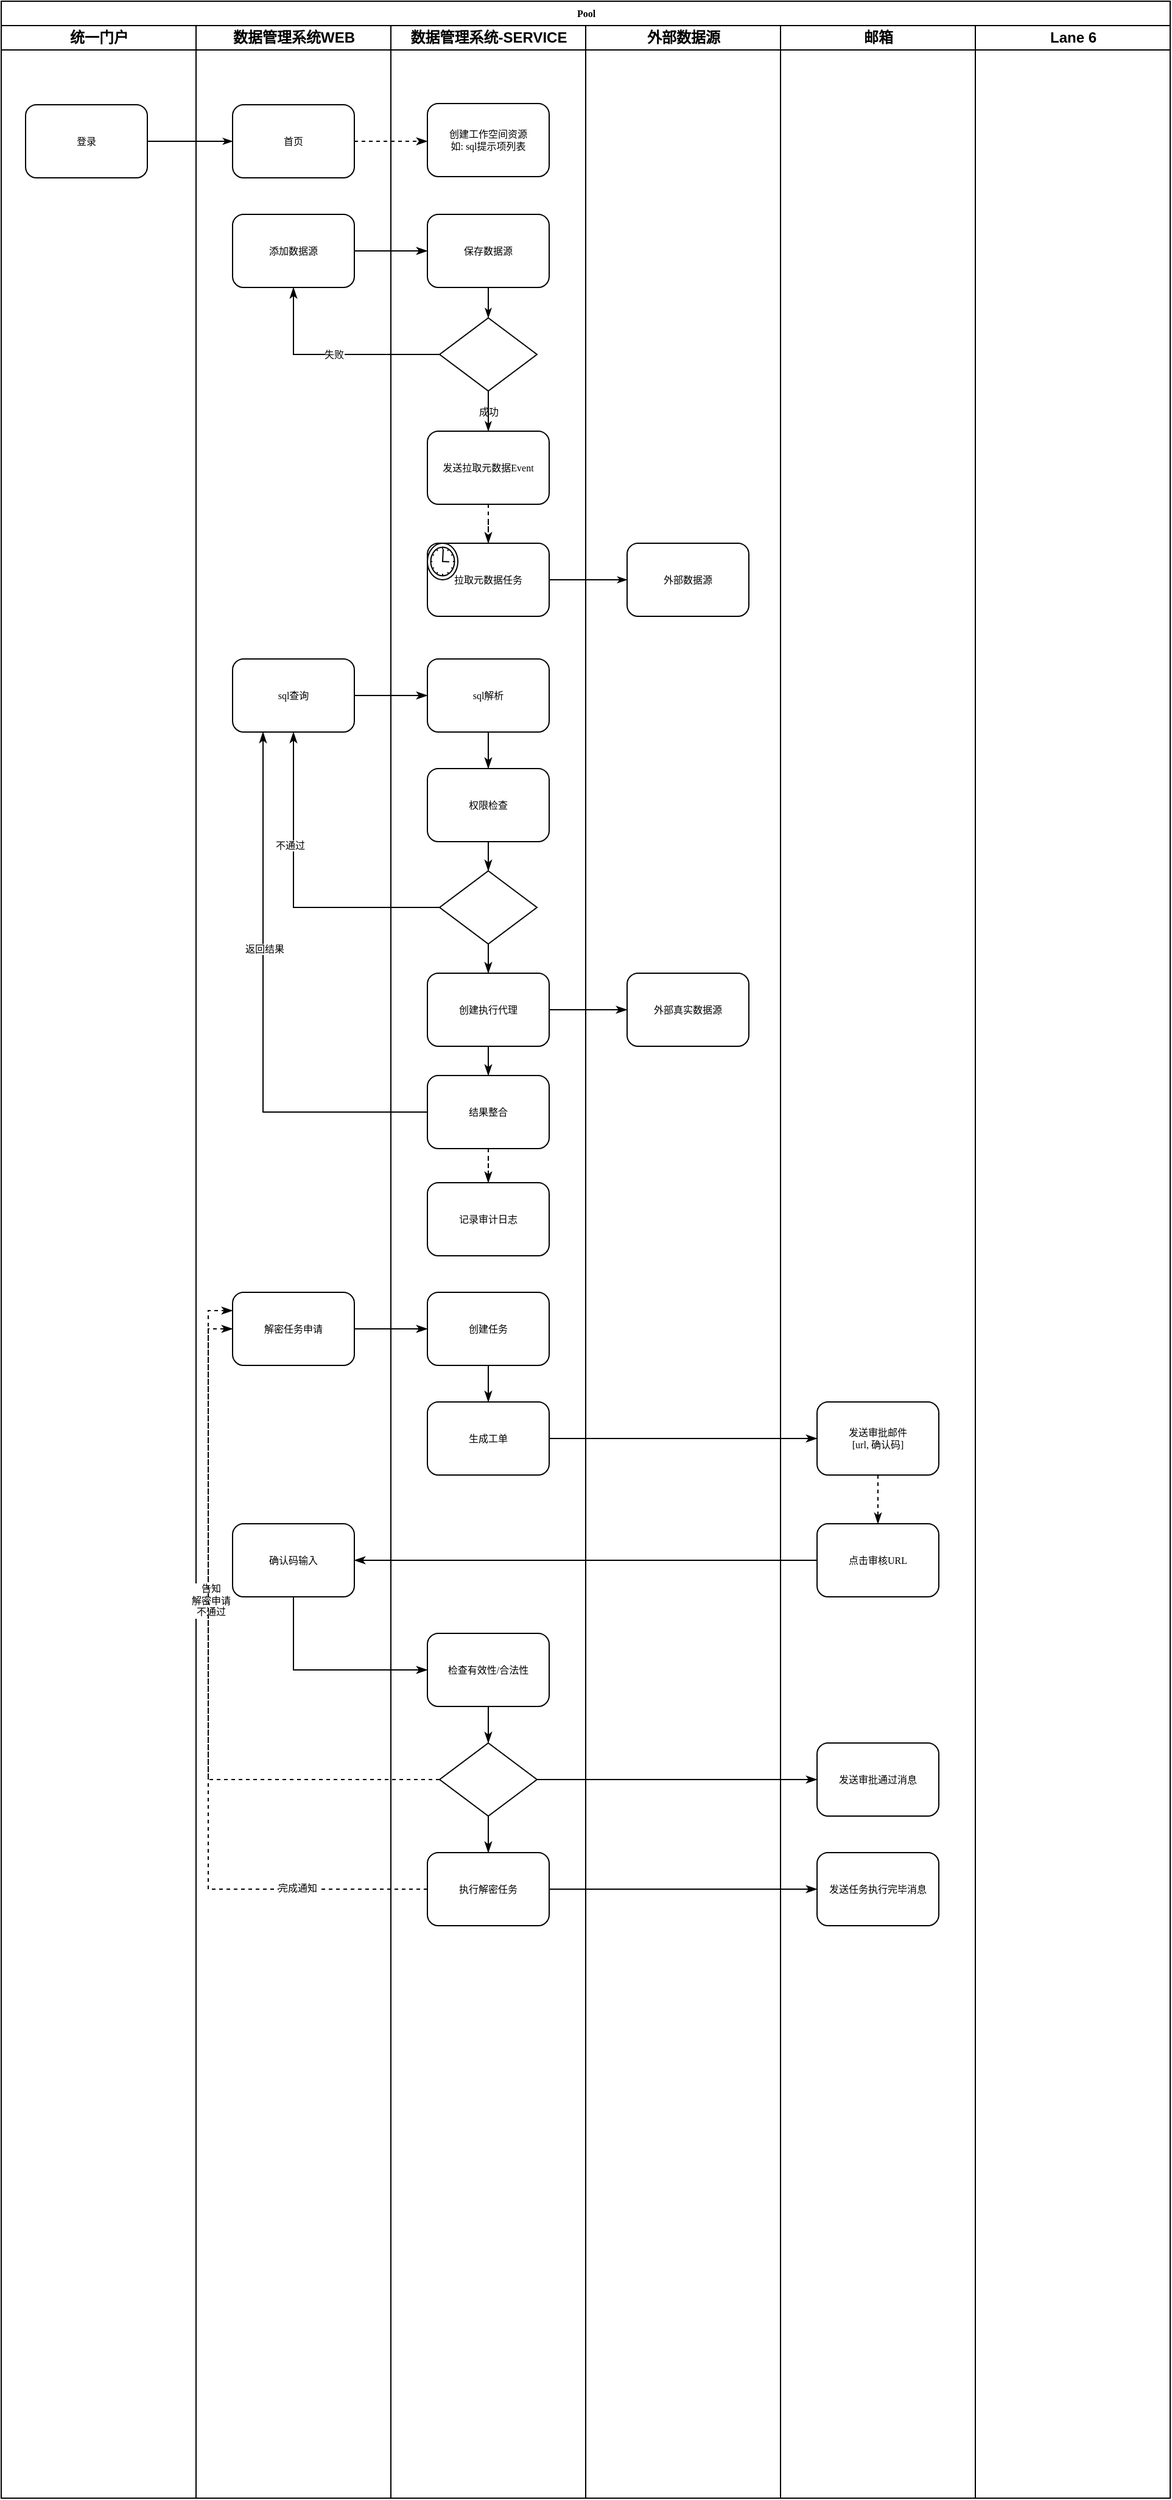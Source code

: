 <mxfile version="12.2.9" type="github" pages="1">
  <diagram name="Page-1" id="74e2e168-ea6b-b213-b513-2b3c1d86103e">
    <mxGraphModel dx="1021" dy="482" grid="1" gridSize="10" guides="1" tooltips="1" connect="1" arrows="1" fold="1" page="1" pageScale="1" pageWidth="1100" pageHeight="850" background="#ffffff" math="0" shadow="0">
      <root>
        <mxCell id="0"/>
        <mxCell id="1" parent="0"/>
        <mxCell id="77e6c97f196da883-1" value="Pool" style="swimlane;html=1;childLayout=stackLayout;startSize=20;rounded=0;shadow=0;labelBackgroundColor=none;strokeWidth=1;fontFamily=Verdana;fontSize=8;align=center;" parent="1" vertex="1">
          <mxGeometry x="70" y="40" width="960" height="2050" as="geometry"/>
        </mxCell>
        <mxCell id="77e6c97f196da883-2" value="统一门户" style="swimlane;html=1;startSize=20;" parent="77e6c97f196da883-1" vertex="1">
          <mxGeometry y="20" width="160" height="2030" as="geometry"/>
        </mxCell>
        <mxCell id="77e6c97f196da883-8" value="登录" style="rounded=1;whiteSpace=wrap;html=1;shadow=0;labelBackgroundColor=none;strokeWidth=1;fontFamily=Verdana;fontSize=8;align=center;" parent="77e6c97f196da883-2" vertex="1">
          <mxGeometry x="20" y="65" width="100" height="60" as="geometry"/>
        </mxCell>
        <mxCell id="77e6c97f196da883-26" style="edgeStyle=orthogonalEdgeStyle;rounded=1;html=1;labelBackgroundColor=none;startArrow=none;startFill=0;startSize=5;endArrow=classicThin;endFill=1;endSize=5;jettySize=auto;orthogonalLoop=1;strokeWidth=1;fontFamily=Verdana;fontSize=8" parent="77e6c97f196da883-1" source="77e6c97f196da883-8" target="77e6c97f196da883-11" edge="1">
          <mxGeometry relative="1" as="geometry"/>
        </mxCell>
        <mxCell id="107ba76e4e335f99-1" style="edgeStyle=orthogonalEdgeStyle;rounded=1;html=1;labelBackgroundColor=none;startArrow=none;startFill=0;startSize=5;endArrow=classicThin;endFill=1;endSize=5;jettySize=auto;orthogonalLoop=1;strokeWidth=1;fontFamily=Verdana;fontSize=8" parent="77e6c97f196da883-1" source="77e6c97f196da883-17" target="77e6c97f196da883-18" edge="1">
          <mxGeometry relative="1" as="geometry"/>
        </mxCell>
        <mxCell id="77e6c97f196da883-3" value="数据管理系统WEB" style="swimlane;html=1;startSize=20;" parent="77e6c97f196da883-1" vertex="1">
          <mxGeometry x="160" y="20" width="160" height="2030" as="geometry"/>
        </mxCell>
        <mxCell id="77e6c97f196da883-11" value="首页" style="rounded=1;whiteSpace=wrap;html=1;shadow=0;labelBackgroundColor=none;strokeWidth=1;fontFamily=Verdana;fontSize=8;align=center;" parent="77e6c97f196da883-3" vertex="1">
          <mxGeometry x="30" y="65" width="100" height="60" as="geometry"/>
        </mxCell>
        <mxCell id="eJXi0MFFQhLOobJJZis1-4" value="添加数据源" style="rounded=1;whiteSpace=wrap;html=1;shadow=0;labelBackgroundColor=none;strokeWidth=1;fontFamily=Verdana;fontSize=8;align=center;" vertex="1" parent="77e6c97f196da883-3">
          <mxGeometry x="30" y="155" width="100" height="60" as="geometry"/>
        </mxCell>
        <mxCell id="eJXi0MFFQhLOobJJZis1-13" value="sql查询" style="rounded=1;whiteSpace=wrap;html=1;shadow=0;labelBackgroundColor=none;strokeWidth=1;fontFamily=Verdana;fontSize=8;align=center;" vertex="1" parent="77e6c97f196da883-3">
          <mxGeometry x="30" y="520" width="100" height="60" as="geometry"/>
        </mxCell>
        <mxCell id="eJXi0MFFQhLOobJJZis1-32" value="解密任务申请" style="rounded=1;whiteSpace=wrap;html=1;shadow=0;labelBackgroundColor=none;strokeWidth=1;fontFamily=Verdana;fontSize=8;align=center;" vertex="1" parent="77e6c97f196da883-3">
          <mxGeometry x="30" y="1040" width="100" height="60" as="geometry"/>
        </mxCell>
        <mxCell id="eJXi0MFFQhLOobJJZis1-45" value="确认码输入" style="rounded=1;whiteSpace=wrap;html=1;shadow=0;labelBackgroundColor=none;strokeWidth=1;fontFamily=Verdana;fontSize=8;align=center;" vertex="1" parent="77e6c97f196da883-3">
          <mxGeometry x="30" y="1230" width="100" height="60" as="geometry"/>
        </mxCell>
        <mxCell id="77e6c97f196da883-4" value="数据管理系统-SERVICE" style="swimlane;html=1;startSize=20;" parent="77e6c97f196da883-1" vertex="1">
          <mxGeometry x="320" y="20" width="160" height="2030" as="geometry"/>
        </mxCell>
        <mxCell id="77e6c97f196da883-12" value="保存数据源" style="rounded=1;whiteSpace=wrap;html=1;shadow=0;labelBackgroundColor=none;strokeWidth=1;fontFamily=Verdana;fontSize=8;align=center;" parent="77e6c97f196da883-4" vertex="1">
          <mxGeometry x="30" y="155" width="100" height="60" as="geometry"/>
        </mxCell>
        <mxCell id="77e6c97f196da883-13" value="" style="rhombus;whiteSpace=wrap;html=1;rounded=0;shadow=0;labelBackgroundColor=none;strokeWidth=1;fontFamily=Verdana;fontSize=8;align=center;" parent="77e6c97f196da883-4" vertex="1">
          <mxGeometry x="40" y="240" width="80" height="60" as="geometry"/>
        </mxCell>
        <mxCell id="77e6c97f196da883-29" style="edgeStyle=orthogonalEdgeStyle;rounded=1;html=1;labelBackgroundColor=none;startArrow=none;startFill=0;startSize=5;endArrow=classicThin;endFill=1;endSize=5;jettySize=auto;orthogonalLoop=1;strokeWidth=1;fontFamily=Verdana;fontSize=8" parent="77e6c97f196da883-4" source="77e6c97f196da883-12" target="77e6c97f196da883-13" edge="1">
          <mxGeometry relative="1" as="geometry"/>
        </mxCell>
        <mxCell id="eJXi0MFFQhLOobJJZis1-3" value="创建工作空间资源&lt;br&gt;如: sql提示项列表" style="rounded=1;whiteSpace=wrap;html=1;shadow=0;labelBackgroundColor=none;strokeWidth=1;fontFamily=Verdana;fontSize=8;align=center;" vertex="1" parent="77e6c97f196da883-4">
          <mxGeometry x="30" y="64" width="100" height="60" as="geometry"/>
        </mxCell>
        <mxCell id="eJXi0MFFQhLOobJJZis1-8" value="" style="edgeStyle=orthogonalEdgeStyle;rounded=0;orthogonalLoop=1;jettySize=auto;html=1;endArrow=classicThin;endFill=1;fontSize=8;dashed=1;" edge="1" parent="77e6c97f196da883-4" source="77e6c97f196da883-15" target="77e6c97f196da883-17">
          <mxGeometry relative="1" as="geometry"/>
        </mxCell>
        <mxCell id="77e6c97f196da883-15" value="发送拉取元数据Event" style="rounded=1;whiteSpace=wrap;html=1;shadow=0;labelBackgroundColor=none;strokeWidth=1;fontFamily=Verdana;fontSize=8;align=center;" parent="77e6c97f196da883-4" vertex="1">
          <mxGeometry x="30" y="333" width="100" height="60" as="geometry"/>
        </mxCell>
        <mxCell id="77e6c97f196da883-33" value="成功" style="edgeStyle=orthogonalEdgeStyle;rounded=1;html=1;labelBackgroundColor=none;startArrow=none;startFill=0;startSize=5;endArrow=classicThin;endFill=1;endSize=5;jettySize=auto;orthogonalLoop=1;strokeWidth=1;fontFamily=Verdana;fontSize=8" parent="77e6c97f196da883-4" source="77e6c97f196da883-13" target="77e6c97f196da883-15" edge="1">
          <mxGeometry relative="1" as="geometry"/>
        </mxCell>
        <mxCell id="eJXi0MFFQhLOobJJZis1-11" value="" style="group" vertex="1" connectable="0" parent="77e6c97f196da883-4">
          <mxGeometry x="30" y="425" width="100" height="60" as="geometry"/>
        </mxCell>
        <mxCell id="77e6c97f196da883-17" value="拉取元数据任务" style="rounded=1;whiteSpace=wrap;html=1;shadow=0;labelBackgroundColor=none;strokeWidth=1;fontFamily=Verdana;fontSize=8;align=center;" parent="eJXi0MFFQhLOobJJZis1-11" vertex="1">
          <mxGeometry width="100" height="60" as="geometry"/>
        </mxCell>
        <mxCell id="eJXi0MFFQhLOobJJZis1-10" value="" style="shape=mxgraph.bpmn.shape;html=1;verticalLabelPosition=bottom;labelBackgroundColor=#ffffff;verticalAlign=top;align=center;perimeter=ellipsePerimeter;outlineConnect=0;outline=standard;symbol=timer;fontSize=8;" vertex="1" parent="eJXi0MFFQhLOobJJZis1-11">
          <mxGeometry width="25" height="30" as="geometry"/>
        </mxCell>
        <mxCell id="eJXi0MFFQhLOobJJZis1-17" value="" style="edgeStyle=orthogonalEdgeStyle;rounded=0;orthogonalLoop=1;jettySize=auto;html=1;endArrow=classicThin;endFill=1;fontSize=8;" edge="1" parent="77e6c97f196da883-4" source="77e6c97f196da883-19" target="eJXi0MFFQhLOobJJZis1-16">
          <mxGeometry relative="1" as="geometry"/>
        </mxCell>
        <mxCell id="77e6c97f196da883-19" value="sql解析" style="rounded=1;whiteSpace=wrap;html=1;shadow=0;labelBackgroundColor=none;strokeWidth=1;fontFamily=Verdana;fontSize=8;align=center;" parent="77e6c97f196da883-4" vertex="1">
          <mxGeometry x="30" y="520" width="100" height="60" as="geometry"/>
        </mxCell>
        <mxCell id="eJXi0MFFQhLOobJJZis1-22" value="" style="edgeStyle=orthogonalEdgeStyle;rounded=0;orthogonalLoop=1;jettySize=auto;html=1;endArrow=classicThin;endFill=1;fontSize=8;" edge="1" parent="77e6c97f196da883-4" source="eJXi0MFFQhLOobJJZis1-15" target="eJXi0MFFQhLOobJJZis1-21">
          <mxGeometry relative="1" as="geometry"/>
        </mxCell>
        <mxCell id="eJXi0MFFQhLOobJJZis1-15" value="" style="rhombus;whiteSpace=wrap;html=1;rounded=0;shadow=0;labelBackgroundColor=none;strokeWidth=1;fontFamily=Verdana;fontSize=8;align=center;" vertex="1" parent="77e6c97f196da883-4">
          <mxGeometry x="40" y="694" width="80" height="60" as="geometry"/>
        </mxCell>
        <mxCell id="eJXi0MFFQhLOobJJZis1-18" value="" style="edgeStyle=orthogonalEdgeStyle;rounded=0;orthogonalLoop=1;jettySize=auto;html=1;endArrow=classicThin;endFill=1;fontSize=8;" edge="1" parent="77e6c97f196da883-4" source="eJXi0MFFQhLOobJJZis1-16" target="eJXi0MFFQhLOobJJZis1-15">
          <mxGeometry relative="1" as="geometry"/>
        </mxCell>
        <mxCell id="eJXi0MFFQhLOobJJZis1-16" value="权限检查" style="rounded=1;whiteSpace=wrap;html=1;shadow=0;labelBackgroundColor=none;strokeWidth=1;fontFamily=Verdana;fontSize=8;align=center;" vertex="1" parent="77e6c97f196da883-4">
          <mxGeometry x="30" y="610" width="100" height="60" as="geometry"/>
        </mxCell>
        <mxCell id="eJXi0MFFQhLOobJJZis1-26" value="" style="edgeStyle=orthogonalEdgeStyle;rounded=0;orthogonalLoop=1;jettySize=auto;html=1;endArrow=classicThin;endFill=1;fontSize=8;" edge="1" parent="77e6c97f196da883-4" source="eJXi0MFFQhLOobJJZis1-21" target="eJXi0MFFQhLOobJJZis1-25">
          <mxGeometry relative="1" as="geometry"/>
        </mxCell>
        <mxCell id="eJXi0MFFQhLOobJJZis1-21" value="创建执行代理" style="rounded=1;whiteSpace=wrap;html=1;shadow=0;labelBackgroundColor=none;strokeWidth=1;fontFamily=Verdana;fontSize=8;align=center;" vertex="1" parent="77e6c97f196da883-4">
          <mxGeometry x="30" y="778" width="100" height="60" as="geometry"/>
        </mxCell>
        <mxCell id="eJXi0MFFQhLOobJJZis1-30" value="" style="edgeStyle=orthogonalEdgeStyle;rounded=0;orthogonalLoop=1;jettySize=auto;html=1;endArrow=classicThin;endFill=1;fontSize=8;dashed=1;" edge="1" parent="77e6c97f196da883-4" source="eJXi0MFFQhLOobJJZis1-25" target="eJXi0MFFQhLOobJJZis1-29">
          <mxGeometry relative="1" as="geometry"/>
        </mxCell>
        <mxCell id="eJXi0MFFQhLOobJJZis1-25" value="结果整合" style="rounded=1;whiteSpace=wrap;html=1;shadow=0;labelBackgroundColor=none;strokeWidth=1;fontFamily=Verdana;fontSize=8;align=center;" vertex="1" parent="77e6c97f196da883-4">
          <mxGeometry x="30" y="862" width="100" height="60" as="geometry"/>
        </mxCell>
        <mxCell id="eJXi0MFFQhLOobJJZis1-29" value="记录审计日志" style="rounded=1;whiteSpace=wrap;html=1;shadow=0;labelBackgroundColor=none;strokeWidth=1;fontFamily=Verdana;fontSize=8;align=center;" vertex="1" parent="77e6c97f196da883-4">
          <mxGeometry x="30" y="950" width="100" height="60" as="geometry"/>
        </mxCell>
        <mxCell id="eJXi0MFFQhLOobJJZis1-39" value="" style="edgeStyle=orthogonalEdgeStyle;rounded=0;orthogonalLoop=1;jettySize=auto;html=1;endArrow=classicThin;endFill=1;fontSize=8;" edge="1" parent="77e6c97f196da883-4" source="eJXi0MFFQhLOobJJZis1-36" target="eJXi0MFFQhLOobJJZis1-38">
          <mxGeometry relative="1" as="geometry"/>
        </mxCell>
        <mxCell id="eJXi0MFFQhLOobJJZis1-36" value="创建任务" style="rounded=1;whiteSpace=wrap;html=1;shadow=0;labelBackgroundColor=none;strokeWidth=1;fontFamily=Verdana;fontSize=8;align=center;" vertex="1" parent="77e6c97f196da883-4">
          <mxGeometry x="30" y="1040" width="100" height="60" as="geometry"/>
        </mxCell>
        <mxCell id="eJXi0MFFQhLOobJJZis1-38" value="生成工单" style="rounded=1;whiteSpace=wrap;html=1;shadow=0;labelBackgroundColor=none;strokeWidth=1;fontFamily=Verdana;fontSize=8;align=center;" vertex="1" parent="77e6c97f196da883-4">
          <mxGeometry x="30" y="1130" width="100" height="60" as="geometry"/>
        </mxCell>
        <mxCell id="eJXi0MFFQhLOobJJZis1-50" value="" style="edgeStyle=orthogonalEdgeStyle;rounded=0;orthogonalLoop=1;jettySize=auto;html=1;endArrow=classicThin;endFill=1;fontSize=8;" edge="1" parent="77e6c97f196da883-4" source="eJXi0MFFQhLOobJJZis1-47" target="eJXi0MFFQhLOobJJZis1-49">
          <mxGeometry relative="1" as="geometry"/>
        </mxCell>
        <mxCell id="eJXi0MFFQhLOobJJZis1-47" value="检查有效性/合法性" style="rounded=1;whiteSpace=wrap;html=1;shadow=0;labelBackgroundColor=none;strokeWidth=1;fontFamily=Verdana;fontSize=8;align=center;" vertex="1" parent="77e6c97f196da883-4">
          <mxGeometry x="30" y="1320" width="100" height="60" as="geometry"/>
        </mxCell>
        <mxCell id="eJXi0MFFQhLOobJJZis1-60" value="" style="edgeStyle=orthogonalEdgeStyle;rounded=0;orthogonalLoop=1;jettySize=auto;html=1;endArrow=classicThin;endFill=1;fontSize=8;" edge="1" parent="77e6c97f196da883-4" source="eJXi0MFFQhLOobJJZis1-49" target="eJXi0MFFQhLOobJJZis1-59">
          <mxGeometry relative="1" as="geometry"/>
        </mxCell>
        <mxCell id="eJXi0MFFQhLOobJJZis1-49" value="" style="rhombus;whiteSpace=wrap;html=1;rounded=0;shadow=0;labelBackgroundColor=none;strokeWidth=1;fontFamily=Verdana;fontSize=8;align=center;" vertex="1" parent="77e6c97f196da883-4">
          <mxGeometry x="40" y="1410" width="80" height="60" as="geometry"/>
        </mxCell>
        <mxCell id="eJXi0MFFQhLOobJJZis1-59" value="执行解密任务" style="rounded=1;whiteSpace=wrap;html=1;shadow=0;labelBackgroundColor=none;strokeWidth=1;fontFamily=Verdana;fontSize=8;align=center;" vertex="1" parent="77e6c97f196da883-4">
          <mxGeometry x="30" y="1500" width="100" height="60" as="geometry"/>
        </mxCell>
        <mxCell id="77e6c97f196da883-5" value="外部数据源" style="swimlane;html=1;startSize=20;" parent="77e6c97f196da883-1" vertex="1">
          <mxGeometry x="480" y="20" width="160" height="2030" as="geometry"/>
        </mxCell>
        <mxCell id="77e6c97f196da883-18" value="外部数据源" style="rounded=1;whiteSpace=wrap;html=1;shadow=0;labelBackgroundColor=none;strokeWidth=1;fontFamily=Verdana;fontSize=8;align=center;" parent="77e6c97f196da883-5" vertex="1">
          <mxGeometry x="34" y="425" width="100" height="60" as="geometry"/>
        </mxCell>
        <mxCell id="eJXi0MFFQhLOobJJZis1-23" value="外部真实数据源" style="rounded=1;whiteSpace=wrap;html=1;shadow=0;labelBackgroundColor=none;strokeWidth=1;fontFamily=Verdana;fontSize=8;align=center;" vertex="1" parent="77e6c97f196da883-5">
          <mxGeometry x="34" y="778" width="100" height="60" as="geometry"/>
        </mxCell>
        <mxCell id="77e6c97f196da883-6" value="邮箱" style="swimlane;html=1;startSize=20;" parent="77e6c97f196da883-1" vertex="1">
          <mxGeometry x="640" y="20" width="160" height="2030" as="geometry"/>
        </mxCell>
        <mxCell id="eJXi0MFFQhLOobJJZis1-44" value="" style="edgeStyle=orthogonalEdgeStyle;rounded=0;orthogonalLoop=1;jettySize=auto;html=1;endArrow=classicThin;endFill=1;fontSize=8;dashed=1;" edge="1" parent="77e6c97f196da883-6" source="eJXi0MFFQhLOobJJZis1-40" target="eJXi0MFFQhLOobJJZis1-43">
          <mxGeometry relative="1" as="geometry"/>
        </mxCell>
        <mxCell id="eJXi0MFFQhLOobJJZis1-40" value="发送审批邮件&lt;br&gt;[url, 确认码]" style="rounded=1;whiteSpace=wrap;html=1;shadow=0;labelBackgroundColor=none;strokeWidth=1;fontFamily=Verdana;fontSize=8;align=center;" vertex="1" parent="77e6c97f196da883-6">
          <mxGeometry x="30" y="1130" width="100" height="60" as="geometry"/>
        </mxCell>
        <mxCell id="eJXi0MFFQhLOobJJZis1-43" value="点击审核URL" style="rounded=1;whiteSpace=wrap;html=1;shadow=0;labelBackgroundColor=none;strokeWidth=1;fontFamily=Verdana;fontSize=8;align=center;" vertex="1" parent="77e6c97f196da883-6">
          <mxGeometry x="30" y="1230" width="100" height="60" as="geometry"/>
        </mxCell>
        <mxCell id="eJXi0MFFQhLOobJJZis1-63" value="发送审批通过消息" style="rounded=1;whiteSpace=wrap;html=1;shadow=0;labelBackgroundColor=none;strokeWidth=1;fontFamily=Verdana;fontSize=8;align=center;" vertex="1" parent="77e6c97f196da883-6">
          <mxGeometry x="30" y="1410" width="100" height="60" as="geometry"/>
        </mxCell>
        <mxCell id="eJXi0MFFQhLOobJJZis1-65" value="发送任务执行完毕消息" style="rounded=1;whiteSpace=wrap;html=1;shadow=0;labelBackgroundColor=none;strokeWidth=1;fontFamily=Verdana;fontSize=8;align=center;" vertex="1" parent="77e6c97f196da883-6">
          <mxGeometry x="30" y="1500" width="100" height="60" as="geometry"/>
        </mxCell>
        <mxCell id="77e6c97f196da883-7" value="Lane 6" style="swimlane;html=1;startSize=20;" parent="77e6c97f196da883-1" vertex="1">
          <mxGeometry x="800" y="20" width="160" height="2030" as="geometry"/>
        </mxCell>
        <mxCell id="eJXi0MFFQhLOobJJZis1-5" style="edgeStyle=orthogonalEdgeStyle;rounded=0;orthogonalLoop=1;jettySize=auto;html=1;entryX=0;entryY=0.5;entryDx=0;entryDy=0;endArrow=classicThin;endFill=1;fontSize=8;" edge="1" parent="77e6c97f196da883-1" source="eJXi0MFFQhLOobJJZis1-4" target="77e6c97f196da883-12">
          <mxGeometry relative="1" as="geometry"/>
        </mxCell>
        <mxCell id="eJXi0MFFQhLOobJJZis1-6" value="失败" style="edgeStyle=orthogonalEdgeStyle;rounded=0;orthogonalLoop=1;jettySize=auto;html=1;entryX=0.5;entryY=1;entryDx=0;entryDy=0;endArrow=classicThin;endFill=1;fontSize=8;" edge="1" parent="77e6c97f196da883-1" source="77e6c97f196da883-13" target="eJXi0MFFQhLOobJJZis1-4">
          <mxGeometry relative="1" as="geometry"/>
        </mxCell>
        <mxCell id="eJXi0MFFQhLOobJJZis1-14" value="" style="edgeStyle=orthogonalEdgeStyle;rounded=0;orthogonalLoop=1;jettySize=auto;html=1;endArrow=classicThin;endFill=1;fontSize=8;" edge="1" parent="77e6c97f196da883-1" source="eJXi0MFFQhLOobJJZis1-13" target="77e6c97f196da883-19">
          <mxGeometry relative="1" as="geometry"/>
        </mxCell>
        <mxCell id="eJXi0MFFQhLOobJJZis1-19" value="" style="edgeStyle=orthogonalEdgeStyle;rounded=0;orthogonalLoop=1;jettySize=auto;html=1;endArrow=classicThin;endFill=1;fontSize=8;entryX=0.5;entryY=1;entryDx=0;entryDy=0;" edge="1" parent="77e6c97f196da883-1" source="eJXi0MFFQhLOobJJZis1-15" target="eJXi0MFFQhLOobJJZis1-13">
          <mxGeometry relative="1" as="geometry">
            <Array as="points">
              <mxPoint x="240" y="744"/>
            </Array>
          </mxGeometry>
        </mxCell>
        <mxCell id="eJXi0MFFQhLOobJJZis1-20" value="不通过" style="text;html=1;align=center;verticalAlign=middle;resizable=0;points=[];;labelBackgroundColor=#ffffff;fontSize=8;" vertex="1" connectable="0" parent="eJXi0MFFQhLOobJJZis1-19">
          <mxGeometry x="-0.091" y="-51" relative="1" as="geometry">
            <mxPoint x="-54" y="-51" as="offset"/>
          </mxGeometry>
        </mxCell>
        <mxCell id="eJXi0MFFQhLOobJJZis1-24" value="" style="edgeStyle=orthogonalEdgeStyle;rounded=0;orthogonalLoop=1;jettySize=auto;html=1;endArrow=classicThin;endFill=1;fontSize=8;" edge="1" parent="77e6c97f196da883-1" source="eJXi0MFFQhLOobJJZis1-21" target="eJXi0MFFQhLOobJJZis1-23">
          <mxGeometry relative="1" as="geometry"/>
        </mxCell>
        <mxCell id="eJXi0MFFQhLOobJJZis1-27" style="edgeStyle=orthogonalEdgeStyle;rounded=0;orthogonalLoop=1;jettySize=auto;html=1;entryX=0.25;entryY=1;entryDx=0;entryDy=0;endArrow=classicThin;endFill=1;fontSize=8;" edge="1" parent="77e6c97f196da883-1" source="eJXi0MFFQhLOobJJZis1-25" target="eJXi0MFFQhLOobJJZis1-13">
          <mxGeometry relative="1" as="geometry">
            <Array as="points">
              <mxPoint x="215" y="912"/>
            </Array>
          </mxGeometry>
        </mxCell>
        <mxCell id="eJXi0MFFQhLOobJJZis1-31" value="返回结果" style="text;html=1;align=center;verticalAlign=middle;resizable=0;points=[];;labelBackgroundColor=#ffffff;fontSize=8;" vertex="1" connectable="0" parent="eJXi0MFFQhLOobJJZis1-27">
          <mxGeometry x="0.204" y="-1" relative="1" as="geometry">
            <mxPoint as="offset"/>
          </mxGeometry>
        </mxCell>
        <mxCell id="eJXi0MFFQhLOobJJZis1-37" value="" style="edgeStyle=orthogonalEdgeStyle;rounded=0;orthogonalLoop=1;jettySize=auto;html=1;endArrow=classicThin;endFill=1;fontSize=8;" edge="1" parent="77e6c97f196da883-1" source="eJXi0MFFQhLOobJJZis1-32" target="eJXi0MFFQhLOobJJZis1-36">
          <mxGeometry relative="1" as="geometry"/>
        </mxCell>
        <mxCell id="eJXi0MFFQhLOobJJZis1-42" style="edgeStyle=orthogonalEdgeStyle;rounded=0;orthogonalLoop=1;jettySize=auto;html=1;endArrow=classicThin;endFill=1;fontSize=8;" edge="1" parent="77e6c97f196da883-1" source="eJXi0MFFQhLOobJJZis1-38" target="eJXi0MFFQhLOobJJZis1-40">
          <mxGeometry relative="1" as="geometry"/>
        </mxCell>
        <mxCell id="eJXi0MFFQhLOobJJZis1-46" style="edgeStyle=orthogonalEdgeStyle;rounded=0;orthogonalLoop=1;jettySize=auto;html=1;endArrow=classicThin;endFill=1;fontSize=8;" edge="1" parent="77e6c97f196da883-1" source="eJXi0MFFQhLOobJJZis1-43" target="eJXi0MFFQhLOobJJZis1-45">
          <mxGeometry relative="1" as="geometry"/>
        </mxCell>
        <mxCell id="eJXi0MFFQhLOobJJZis1-48" style="edgeStyle=orthogonalEdgeStyle;rounded=0;orthogonalLoop=1;jettySize=auto;html=1;entryX=0;entryY=0.5;entryDx=0;entryDy=0;endArrow=classicThin;endFill=1;fontSize=8;exitX=0.5;exitY=1;exitDx=0;exitDy=0;" edge="1" parent="77e6c97f196da883-1" source="eJXi0MFFQhLOobJJZis1-45" target="eJXi0MFFQhLOobJJZis1-47">
          <mxGeometry relative="1" as="geometry"/>
        </mxCell>
        <mxCell id="eJXi0MFFQhLOobJJZis1-52" style="edgeStyle=orthogonalEdgeStyle;rounded=0;orthogonalLoop=1;jettySize=auto;html=1;entryX=0;entryY=0.5;entryDx=0;entryDy=0;endArrow=classicThin;endFill=1;fontSize=8;dashed=1;" edge="1" parent="77e6c97f196da883-1" source="eJXi0MFFQhLOobJJZis1-49" target="eJXi0MFFQhLOobJJZis1-32">
          <mxGeometry relative="1" as="geometry"/>
        </mxCell>
        <mxCell id="eJXi0MFFQhLOobJJZis1-53" value="告知&lt;br&gt;解密申请&lt;br&gt;不通过" style="text;html=1;align=center;verticalAlign=middle;resizable=0;points=[];;labelBackgroundColor=#ffffff;fontSize=8;" vertex="1" connectable="0" parent="eJXi0MFFQhLOobJJZis1-52">
          <mxGeometry x="0.162" y="-2" relative="1" as="geometry">
            <mxPoint as="offset"/>
          </mxGeometry>
        </mxCell>
        <mxCell id="eJXi0MFFQhLOobJJZis1-61" style="edgeStyle=orthogonalEdgeStyle;rounded=0;orthogonalLoop=1;jettySize=auto;html=1;entryX=0;entryY=0.25;entryDx=0;entryDy=0;dashed=1;endArrow=classicThin;endFill=1;fontSize=8;" edge="1" parent="77e6c97f196da883-1" source="eJXi0MFFQhLOobJJZis1-59" target="eJXi0MFFQhLOobJJZis1-32">
          <mxGeometry relative="1" as="geometry"/>
        </mxCell>
        <mxCell id="eJXi0MFFQhLOobJJZis1-62" value="完成通知" style="text;html=1;align=center;verticalAlign=middle;resizable=0;points=[];;labelBackgroundColor=#ffffff;fontSize=8;" vertex="1" connectable="0" parent="eJXi0MFFQhLOobJJZis1-61">
          <mxGeometry x="-0.683" y="-1" relative="1" as="geometry">
            <mxPoint as="offset"/>
          </mxGeometry>
        </mxCell>
        <mxCell id="eJXi0MFFQhLOobJJZis1-64" style="edgeStyle=orthogonalEdgeStyle;rounded=0;orthogonalLoop=1;jettySize=auto;html=1;endArrow=classicThin;endFill=1;fontSize=8;" edge="1" parent="77e6c97f196da883-1" source="eJXi0MFFQhLOobJJZis1-49" target="eJXi0MFFQhLOobJJZis1-63">
          <mxGeometry relative="1" as="geometry"/>
        </mxCell>
        <mxCell id="eJXi0MFFQhLOobJJZis1-66" style="edgeStyle=orthogonalEdgeStyle;rounded=0;orthogonalLoop=1;jettySize=auto;html=1;entryX=0;entryY=0.5;entryDx=0;entryDy=0;endArrow=classicThin;endFill=1;fontSize=8;" edge="1" parent="77e6c97f196da883-1" source="eJXi0MFFQhLOobJJZis1-59" target="eJXi0MFFQhLOobJJZis1-65">
          <mxGeometry relative="1" as="geometry"/>
        </mxCell>
        <mxCell id="eJXi0MFFQhLOobJJZis1-2" style="edgeStyle=orthogonalEdgeStyle;rounded=0;orthogonalLoop=1;jettySize=auto;html=1;fontSize=8;dashed=1;endArrow=classicThin;endFill=1;" edge="1" parent="1" source="77e6c97f196da883-11">
          <mxGeometry relative="1" as="geometry">
            <mxPoint x="420" y="155" as="targetPoint"/>
          </mxGeometry>
        </mxCell>
      </root>
    </mxGraphModel>
  </diagram>
</mxfile>
